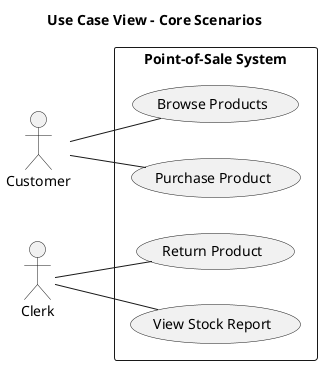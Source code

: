 @startuml use_case_view
title Use Case View - Core Scenarios
left to right direction
actor Customer
actor Clerk

rectangle "Point-of-Sale System" {
  Customer -- (Browse Products)
  Customer -- (Purchase Product)
  Clerk -- (Return Product)
  Clerk -- (View Stock Report)
}
@enduml
